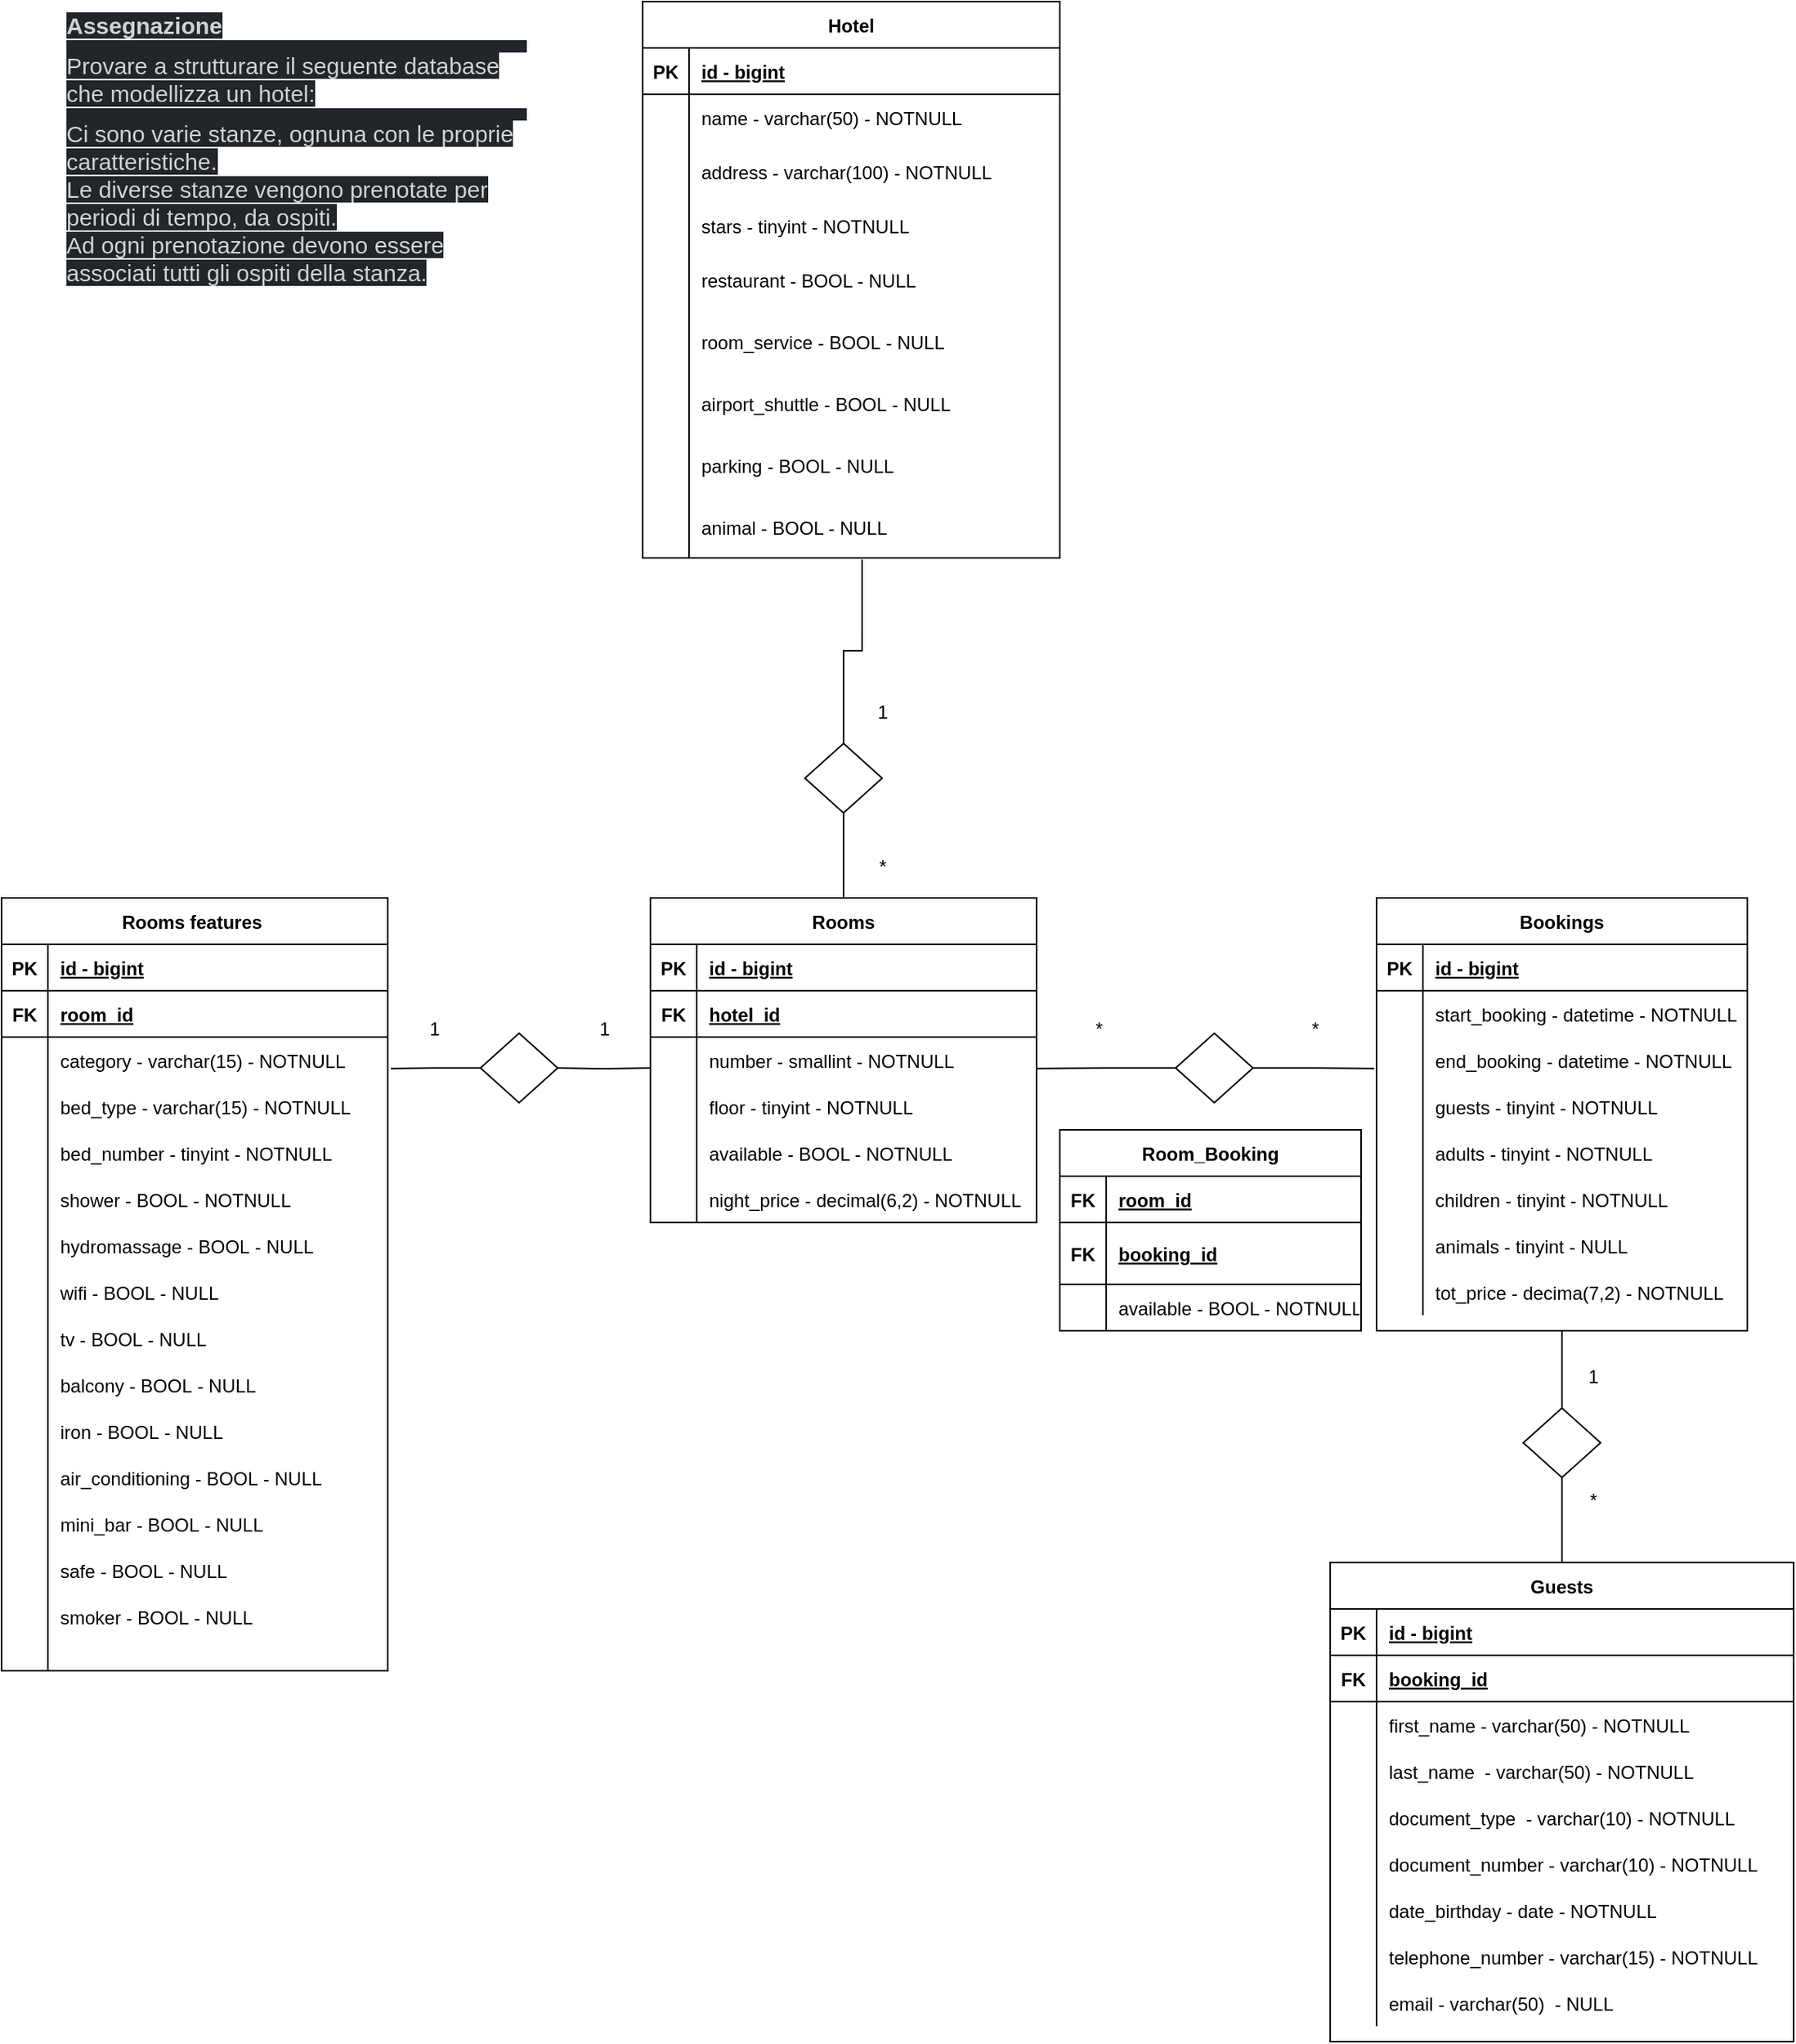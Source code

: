 <mxfile version="14.7.1" type="google"><diagram id="ZNcjleh1NcoC8YxaX9Lr" name="Page-1"><mxGraphModel dx="1408" dy="1112" grid="1" gridSize="10" guides="1" tooltips="1" connect="1" arrows="1" fold="1" page="1" pageScale="1" pageWidth="1169" pageHeight="827" math="0" shadow="0"><root><mxCell id="0"/><mxCell id="1" parent="0"/><mxCell id="PXiJJEtsizcbGvCBI8jO-2" value="Rooms" style="shape=table;startSize=30;container=1;collapsible=1;childLayout=tableLayout;fixedRows=1;rowLines=0;fontStyle=1;align=center;resizeLast=1;" vertex="1" parent="1"><mxGeometry x="420" y="670" width="250" height="210" as="geometry"/></mxCell><mxCell id="PXiJJEtsizcbGvCBI8jO-3" value="" style="shape=partialRectangle;collapsible=0;dropTarget=0;pointerEvents=0;fillColor=none;top=0;left=0;bottom=1;right=0;points=[[0,0.5],[1,0.5]];portConstraint=eastwest;" vertex="1" parent="PXiJJEtsizcbGvCBI8jO-2"><mxGeometry y="30" width="250" height="30" as="geometry"/></mxCell><mxCell id="PXiJJEtsizcbGvCBI8jO-4" value="PK" style="shape=partialRectangle;connectable=0;fillColor=none;top=0;left=0;bottom=0;right=0;fontStyle=1;overflow=hidden;" vertex="1" parent="PXiJJEtsizcbGvCBI8jO-3"><mxGeometry width="30" height="30" as="geometry"/></mxCell><mxCell id="PXiJJEtsizcbGvCBI8jO-5" value="id - bigint" style="shape=partialRectangle;connectable=0;fillColor=none;top=0;left=0;bottom=0;right=0;align=left;spacingLeft=6;fontStyle=5;overflow=hidden;" vertex="1" parent="PXiJJEtsizcbGvCBI8jO-3"><mxGeometry x="30" width="220" height="30" as="geometry"/></mxCell><mxCell id="PXiJJEtsizcbGvCBI8jO-108" value="" style="shape=partialRectangle;collapsible=0;dropTarget=0;pointerEvents=0;fillColor=none;top=0;left=0;bottom=1;right=0;points=[[0,0.5],[1,0.5]];portConstraint=eastwest;" vertex="1" parent="PXiJJEtsizcbGvCBI8jO-2"><mxGeometry y="60" width="250" height="30" as="geometry"/></mxCell><mxCell id="PXiJJEtsizcbGvCBI8jO-109" value="FK" style="shape=partialRectangle;connectable=0;fillColor=none;top=0;left=0;bottom=0;right=0;fontStyle=1;overflow=hidden;" vertex="1" parent="PXiJJEtsizcbGvCBI8jO-108"><mxGeometry width="30" height="30" as="geometry"/></mxCell><mxCell id="PXiJJEtsizcbGvCBI8jO-110" value="hotel_id" style="shape=partialRectangle;connectable=0;fillColor=none;top=0;left=0;bottom=0;right=0;align=left;spacingLeft=6;fontStyle=5;overflow=hidden;" vertex="1" parent="PXiJJEtsizcbGvCBI8jO-108"><mxGeometry x="30" width="220" height="30" as="geometry"/></mxCell><mxCell id="PXiJJEtsizcbGvCBI8jO-6" value="" style="shape=partialRectangle;collapsible=0;dropTarget=0;pointerEvents=0;fillColor=none;top=0;left=0;bottom=0;right=0;points=[[0,0.5],[1,0.5]];portConstraint=eastwest;" vertex="1" parent="PXiJJEtsizcbGvCBI8jO-2"><mxGeometry y="90" width="250" height="30" as="geometry"/></mxCell><mxCell id="PXiJJEtsizcbGvCBI8jO-7" value="" style="shape=partialRectangle;connectable=0;fillColor=none;top=0;left=0;bottom=0;right=0;editable=1;overflow=hidden;" vertex="1" parent="PXiJJEtsizcbGvCBI8jO-6"><mxGeometry width="30" height="30" as="geometry"/></mxCell><mxCell id="PXiJJEtsizcbGvCBI8jO-8" value="number - smallint - NOTNULL" style="shape=partialRectangle;connectable=0;fillColor=none;top=0;left=0;bottom=0;right=0;align=left;spacingLeft=6;overflow=hidden;" vertex="1" parent="PXiJJEtsizcbGvCBI8jO-6"><mxGeometry x="30" width="220" height="30" as="geometry"/></mxCell><mxCell id="PXiJJEtsizcbGvCBI8jO-9" value="" style="shape=partialRectangle;collapsible=0;dropTarget=0;pointerEvents=0;fillColor=none;top=0;left=0;bottom=0;right=0;points=[[0,0.5],[1,0.5]];portConstraint=eastwest;" vertex="1" parent="PXiJJEtsizcbGvCBI8jO-2"><mxGeometry y="120" width="250" height="30" as="geometry"/></mxCell><mxCell id="PXiJJEtsizcbGvCBI8jO-10" value="" style="shape=partialRectangle;connectable=0;fillColor=none;top=0;left=0;bottom=0;right=0;editable=1;overflow=hidden;" vertex="1" parent="PXiJJEtsizcbGvCBI8jO-9"><mxGeometry width="30" height="30" as="geometry"/></mxCell><mxCell id="PXiJJEtsizcbGvCBI8jO-11" value="floor - tinyint - NOTNULL" style="shape=partialRectangle;connectable=0;fillColor=none;top=0;left=0;bottom=0;right=0;align=left;spacingLeft=6;overflow=hidden;" vertex="1" parent="PXiJJEtsizcbGvCBI8jO-9"><mxGeometry x="30" width="220" height="30" as="geometry"/></mxCell><mxCell id="PXiJJEtsizcbGvCBI8jO-12" value="" style="shape=partialRectangle;collapsible=0;dropTarget=0;pointerEvents=0;fillColor=none;top=0;left=0;bottom=0;right=0;points=[[0,0.5],[1,0.5]];portConstraint=eastwest;" vertex="1" parent="PXiJJEtsizcbGvCBI8jO-2"><mxGeometry y="150" width="250" height="30" as="geometry"/></mxCell><mxCell id="PXiJJEtsizcbGvCBI8jO-13" value="" style="shape=partialRectangle;connectable=0;fillColor=none;top=0;left=0;bottom=0;right=0;editable=1;overflow=hidden;" vertex="1" parent="PXiJJEtsizcbGvCBI8jO-12"><mxGeometry width="30" height="30" as="geometry"/></mxCell><mxCell id="PXiJJEtsizcbGvCBI8jO-14" value="available - BOOL - NOTNULL" style="shape=partialRectangle;connectable=0;fillColor=none;top=0;left=0;bottom=0;right=0;align=left;spacingLeft=6;overflow=hidden;" vertex="1" parent="PXiJJEtsizcbGvCBI8jO-12"><mxGeometry x="30" width="220" height="30" as="geometry"/></mxCell><mxCell id="PXiJJEtsizcbGvCBI8jO-56" value="" style="shape=partialRectangle;collapsible=0;dropTarget=0;pointerEvents=0;fillColor=none;top=0;left=0;bottom=0;right=0;points=[[0,0.5],[1,0.5]];portConstraint=eastwest;" vertex="1" parent="PXiJJEtsizcbGvCBI8jO-2"><mxGeometry y="180" width="250" height="30" as="geometry"/></mxCell><mxCell id="PXiJJEtsizcbGvCBI8jO-57" value="" style="shape=partialRectangle;connectable=0;fillColor=none;top=0;left=0;bottom=0;right=0;editable=1;overflow=hidden;" vertex="1" parent="PXiJJEtsizcbGvCBI8jO-56"><mxGeometry width="30" height="30" as="geometry"/></mxCell><mxCell id="PXiJJEtsizcbGvCBI8jO-58" value="night_price - decimal(6,2) - NOTNULL" style="shape=partialRectangle;connectable=0;fillColor=none;top=0;left=0;bottom=0;right=0;align=left;spacingLeft=6;overflow=hidden;" vertex="1" parent="PXiJJEtsizcbGvCBI8jO-56"><mxGeometry x="30" width="220" height="30" as="geometry"/></mxCell><mxCell id="PXiJJEtsizcbGvCBI8jO-15" value="&lt;b style=&quot;box-sizing: inherit; color: rgb(209, 210, 211); font-size: 15px; font-style: normal; letter-spacing: normal; text-align: left; text-indent: 0px; text-transform: none; word-spacing: 0px; background-color: rgb(34, 37, 41);&quot;&gt;Assegnazione&lt;/b&gt;&lt;span class=&quot;c-mrkdwn__br&quot; style=&quot;box-sizing: inherit; display: block; height: 8px; color: rgb(209, 210, 211); font-size: 15px; font-style: normal; font-weight: 400; letter-spacing: normal; text-align: left; text-indent: 0px; text-transform: none; word-spacing: 0px; background-color: rgb(34, 37, 41);&quot;&gt;&lt;/span&gt;&lt;span style=&quot;color: rgb(209, 210, 211); font-size: 15px; font-style: normal; font-weight: 400; letter-spacing: normal; text-align: left; text-indent: 0px; text-transform: none; word-spacing: 0px; background-color: rgb(34, 37, 41); display: inline; float: none;&quot;&gt;Provare a strutturare il seguente database che modellizza un hotel:&lt;/span&gt;&lt;span class=&quot;c-mrkdwn__br&quot; style=&quot;box-sizing: inherit; display: block; height: 8px; color: rgb(209, 210, 211); font-size: 15px; font-style: normal; font-weight: 400; letter-spacing: normal; text-align: left; text-indent: 0px; text-transform: none; word-spacing: 0px; background-color: rgb(34, 37, 41);&quot;&gt;&lt;/span&gt;&lt;span style=&quot;color: rgb(209, 210, 211); font-size: 15px; font-style: normal; font-weight: 400; letter-spacing: normal; text-align: left; text-indent: 0px; text-transform: none; word-spacing: 0px; background-color: rgb(34, 37, 41); display: inline; float: none;&quot;&gt;Ci sono varie stanze, ognuna con le proprie caratteristiche.&lt;/span&gt;&lt;br style=&quot;box-sizing: inherit; color: rgb(209, 210, 211); font-size: 15px; font-style: normal; font-weight: 400; letter-spacing: normal; text-align: left; text-indent: 0px; text-transform: none; word-spacing: 0px; background-color: rgb(34, 37, 41);&quot;&gt;&lt;span style=&quot;color: rgb(209, 210, 211); font-size: 15px; font-style: normal; font-weight: 400; letter-spacing: normal; text-align: left; text-indent: 0px; text-transform: none; word-spacing: 0px; background-color: rgb(34, 37, 41); display: inline; float: none;&quot;&gt;Le diverse stanze vengono prenotate per periodi di tempo, da ospiti.&lt;/span&gt;&lt;br style=&quot;box-sizing: inherit; color: rgb(209, 210, 211); font-size: 15px; font-style: normal; font-weight: 400; letter-spacing: normal; text-align: left; text-indent: 0px; text-transform: none; word-spacing: 0px; background-color: rgb(34, 37, 41);&quot;&gt;&lt;span style=&quot;color: rgb(209, 210, 211); font-size: 15px; font-style: normal; font-weight: 400; letter-spacing: normal; text-align: left; text-indent: 0px; text-transform: none; word-spacing: 0px; background-color: rgb(34, 37, 41); display: inline; float: none;&quot;&gt;Ad ogni prenotazione devono essere associati tutti gli ospiti della stanza.&lt;/span&gt;" style="text;whiteSpace=wrap;html=1;" vertex="1" parent="1"><mxGeometry x="40" y="90" width="300" height="110" as="geometry"/></mxCell><mxCell id="PXiJJEtsizcbGvCBI8jO-16" value="Guests" style="shape=table;startSize=30;container=1;collapsible=1;childLayout=tableLayout;fixedRows=1;rowLines=0;fontStyle=1;align=center;resizeLast=1;" vertex="1" parent="1"><mxGeometry x="860" y="1100" width="300" height="310" as="geometry"/></mxCell><mxCell id="PXiJJEtsizcbGvCBI8jO-17" value="" style="shape=partialRectangle;collapsible=0;dropTarget=0;pointerEvents=0;fillColor=none;top=0;left=0;bottom=1;right=0;points=[[0,0.5],[1,0.5]];portConstraint=eastwest;" vertex="1" parent="PXiJJEtsizcbGvCBI8jO-16"><mxGeometry y="30" width="300" height="30" as="geometry"/></mxCell><mxCell id="PXiJJEtsizcbGvCBI8jO-18" value="PK" style="shape=partialRectangle;connectable=0;fillColor=none;top=0;left=0;bottom=0;right=0;fontStyle=1;overflow=hidden;" vertex="1" parent="PXiJJEtsizcbGvCBI8jO-17"><mxGeometry width="30" height="30" as="geometry"/></mxCell><mxCell id="PXiJJEtsizcbGvCBI8jO-19" value="id - bigint" style="shape=partialRectangle;connectable=0;fillColor=none;top=0;left=0;bottom=0;right=0;align=left;spacingLeft=6;fontStyle=5;overflow=hidden;" vertex="1" parent="PXiJJEtsizcbGvCBI8jO-17"><mxGeometry x="30" width="270" height="30" as="geometry"/></mxCell><mxCell id="PXiJJEtsizcbGvCBI8jO-227" value="" style="shape=partialRectangle;collapsible=0;dropTarget=0;pointerEvents=0;fillColor=none;top=0;left=0;bottom=1;right=0;points=[[0,0.5],[1,0.5]];portConstraint=eastwest;" vertex="1" parent="PXiJJEtsizcbGvCBI8jO-16"><mxGeometry y="60" width="300" height="30" as="geometry"/></mxCell><mxCell id="PXiJJEtsizcbGvCBI8jO-228" value="FK" style="shape=partialRectangle;connectable=0;fillColor=none;top=0;left=0;bottom=0;right=0;fontStyle=1;overflow=hidden;" vertex="1" parent="PXiJJEtsizcbGvCBI8jO-227"><mxGeometry width="30" height="30" as="geometry"/></mxCell><mxCell id="PXiJJEtsizcbGvCBI8jO-229" value="booking_id" style="shape=partialRectangle;connectable=0;fillColor=none;top=0;left=0;bottom=0;right=0;align=left;spacingLeft=6;fontStyle=5;overflow=hidden;" vertex="1" parent="PXiJJEtsizcbGvCBI8jO-227"><mxGeometry x="30" width="270" height="30" as="geometry"/></mxCell><mxCell id="PXiJJEtsizcbGvCBI8jO-20" value="" style="shape=partialRectangle;collapsible=0;dropTarget=0;pointerEvents=0;fillColor=none;top=0;left=0;bottom=0;right=0;points=[[0,0.5],[1,0.5]];portConstraint=eastwest;" vertex="1" parent="PXiJJEtsizcbGvCBI8jO-16"><mxGeometry y="90" width="300" height="30" as="geometry"/></mxCell><mxCell id="PXiJJEtsizcbGvCBI8jO-21" value="" style="shape=partialRectangle;connectable=0;fillColor=none;top=0;left=0;bottom=0;right=0;editable=1;overflow=hidden;" vertex="1" parent="PXiJJEtsizcbGvCBI8jO-20"><mxGeometry width="30" height="30" as="geometry"/></mxCell><mxCell id="PXiJJEtsizcbGvCBI8jO-22" value="first_name - varchar(50) - NOTNULL" style="shape=partialRectangle;connectable=0;fillColor=none;top=0;left=0;bottom=0;right=0;align=left;spacingLeft=6;overflow=hidden;" vertex="1" parent="PXiJJEtsizcbGvCBI8jO-20"><mxGeometry x="30" width="270" height="30" as="geometry"/></mxCell><mxCell id="PXiJJEtsizcbGvCBI8jO-23" value="" style="shape=partialRectangle;collapsible=0;dropTarget=0;pointerEvents=0;fillColor=none;top=0;left=0;bottom=0;right=0;points=[[0,0.5],[1,0.5]];portConstraint=eastwest;" vertex="1" parent="PXiJJEtsizcbGvCBI8jO-16"><mxGeometry y="120" width="300" height="30" as="geometry"/></mxCell><mxCell id="PXiJJEtsizcbGvCBI8jO-24" value="" style="shape=partialRectangle;connectable=0;fillColor=none;top=0;left=0;bottom=0;right=0;editable=1;overflow=hidden;" vertex="1" parent="PXiJJEtsizcbGvCBI8jO-23"><mxGeometry width="30" height="30" as="geometry"/></mxCell><mxCell id="PXiJJEtsizcbGvCBI8jO-25" value="last_name  - varchar(50) - NOTNULL" style="shape=partialRectangle;connectable=0;fillColor=none;top=0;left=0;bottom=0;right=0;align=left;spacingLeft=6;overflow=hidden;" vertex="1" parent="PXiJJEtsizcbGvCBI8jO-23"><mxGeometry x="30" width="270" height="30" as="geometry"/></mxCell><mxCell id="PXiJJEtsizcbGvCBI8jO-307" value="" style="shape=partialRectangle;collapsible=0;dropTarget=0;pointerEvents=0;fillColor=none;top=0;left=0;bottom=0;right=0;points=[[0,0.5],[1,0.5]];portConstraint=eastwest;" vertex="1" parent="PXiJJEtsizcbGvCBI8jO-16"><mxGeometry y="150" width="300" height="30" as="geometry"/></mxCell><mxCell id="PXiJJEtsizcbGvCBI8jO-308" value="" style="shape=partialRectangle;connectable=0;fillColor=none;top=0;left=0;bottom=0;right=0;editable=1;overflow=hidden;" vertex="1" parent="PXiJJEtsizcbGvCBI8jO-307"><mxGeometry width="30" height="30" as="geometry"/></mxCell><mxCell id="PXiJJEtsizcbGvCBI8jO-309" value="document_type  - varchar(10) - NOTNULL" style="shape=partialRectangle;connectable=0;fillColor=none;top=0;left=0;bottom=0;right=0;align=left;spacingLeft=6;overflow=hidden;" vertex="1" parent="PXiJJEtsizcbGvCBI8jO-307"><mxGeometry x="30" width="270" height="30" as="geometry"/></mxCell><mxCell id="PXiJJEtsizcbGvCBI8jO-26" value="" style="shape=partialRectangle;collapsible=0;dropTarget=0;pointerEvents=0;fillColor=none;top=0;left=0;bottom=0;right=0;points=[[0,0.5],[1,0.5]];portConstraint=eastwest;" vertex="1" parent="PXiJJEtsizcbGvCBI8jO-16"><mxGeometry y="180" width="300" height="30" as="geometry"/></mxCell><mxCell id="PXiJJEtsizcbGvCBI8jO-27" value="" style="shape=partialRectangle;connectable=0;fillColor=none;top=0;left=0;bottom=0;right=0;editable=1;overflow=hidden;" vertex="1" parent="PXiJJEtsizcbGvCBI8jO-26"><mxGeometry width="30" height="30" as="geometry"/></mxCell><mxCell id="PXiJJEtsizcbGvCBI8jO-28" value="document_number - varchar(10) - NOTNULL" style="shape=partialRectangle;connectable=0;fillColor=none;top=0;left=0;bottom=0;right=0;align=left;spacingLeft=6;overflow=hidden;" vertex="1" parent="PXiJJEtsizcbGvCBI8jO-26"><mxGeometry x="30" width="270" height="30" as="geometry"/></mxCell><mxCell id="PXiJJEtsizcbGvCBI8jO-301" value="" style="shape=partialRectangle;collapsible=0;dropTarget=0;pointerEvents=0;fillColor=none;top=0;left=0;bottom=0;right=0;points=[[0,0.5],[1,0.5]];portConstraint=eastwest;" vertex="1" parent="PXiJJEtsizcbGvCBI8jO-16"><mxGeometry y="210" width="300" height="30" as="geometry"/></mxCell><mxCell id="PXiJJEtsizcbGvCBI8jO-302" value="" style="shape=partialRectangle;connectable=0;fillColor=none;top=0;left=0;bottom=0;right=0;editable=1;overflow=hidden;" vertex="1" parent="PXiJJEtsizcbGvCBI8jO-301"><mxGeometry width="30" height="30" as="geometry"/></mxCell><mxCell id="PXiJJEtsizcbGvCBI8jO-303" value="date_birthday - date - NOTNULL" style="shape=partialRectangle;connectable=0;fillColor=none;top=0;left=0;bottom=0;right=0;align=left;spacingLeft=6;overflow=hidden;" vertex="1" parent="PXiJJEtsizcbGvCBI8jO-301"><mxGeometry x="30" width="270" height="30" as="geometry"/></mxCell><mxCell id="PXiJJEtsizcbGvCBI8jO-233" value="" style="shape=partialRectangle;collapsible=0;dropTarget=0;pointerEvents=0;fillColor=none;top=0;left=0;bottom=0;right=0;points=[[0,0.5],[1,0.5]];portConstraint=eastwest;" vertex="1" parent="PXiJJEtsizcbGvCBI8jO-16"><mxGeometry y="240" width="300" height="30" as="geometry"/></mxCell><mxCell id="PXiJJEtsizcbGvCBI8jO-234" value="" style="shape=partialRectangle;connectable=0;fillColor=none;top=0;left=0;bottom=0;right=0;editable=1;overflow=hidden;" vertex="1" parent="PXiJJEtsizcbGvCBI8jO-233"><mxGeometry width="30" height="30" as="geometry"/></mxCell><mxCell id="PXiJJEtsizcbGvCBI8jO-235" value="telephone_number - varchar(15) - NOTNULL" style="shape=partialRectangle;connectable=0;fillColor=none;top=0;left=0;bottom=0;right=0;align=left;spacingLeft=6;overflow=hidden;" vertex="1" parent="PXiJJEtsizcbGvCBI8jO-233"><mxGeometry x="30" width="270" height="30" as="geometry"/></mxCell><mxCell id="PXiJJEtsizcbGvCBI8jO-245" value="" style="shape=partialRectangle;collapsible=0;dropTarget=0;pointerEvents=0;fillColor=none;top=0;left=0;bottom=0;right=0;points=[[0,0.5],[1,0.5]];portConstraint=eastwest;" vertex="1" parent="PXiJJEtsizcbGvCBI8jO-16"><mxGeometry y="270" width="300" height="30" as="geometry"/></mxCell><mxCell id="PXiJJEtsizcbGvCBI8jO-246" value="" style="shape=partialRectangle;connectable=0;fillColor=none;top=0;left=0;bottom=0;right=0;editable=1;overflow=hidden;" vertex="1" parent="PXiJJEtsizcbGvCBI8jO-245"><mxGeometry width="30" height="30" as="geometry"/></mxCell><mxCell id="PXiJJEtsizcbGvCBI8jO-247" value="email - varchar(50)  - NULL" style="shape=partialRectangle;connectable=0;fillColor=none;top=0;left=0;bottom=0;right=0;align=left;spacingLeft=6;overflow=hidden;" vertex="1" parent="PXiJJEtsizcbGvCBI8jO-245"><mxGeometry x="30" width="270" height="30" as="geometry"/></mxCell><mxCell id="PXiJJEtsizcbGvCBI8jO-29" value="Bookings" style="shape=table;startSize=30;container=1;collapsible=1;childLayout=tableLayout;fixedRows=1;rowLines=0;fontStyle=1;align=center;resizeLast=1;" vertex="1" parent="1"><mxGeometry x="890" y="670" width="240" height="280" as="geometry"/></mxCell><mxCell id="PXiJJEtsizcbGvCBI8jO-30" value="" style="shape=partialRectangle;collapsible=0;dropTarget=0;pointerEvents=0;fillColor=none;top=0;left=0;bottom=1;right=0;points=[[0,0.5],[1,0.5]];portConstraint=eastwest;" vertex="1" parent="PXiJJEtsizcbGvCBI8jO-29"><mxGeometry y="30" width="240" height="30" as="geometry"/></mxCell><mxCell id="PXiJJEtsizcbGvCBI8jO-31" value="PK" style="shape=partialRectangle;connectable=0;fillColor=none;top=0;left=0;bottom=0;right=0;fontStyle=1;overflow=hidden;" vertex="1" parent="PXiJJEtsizcbGvCBI8jO-30"><mxGeometry width="30" height="30" as="geometry"/></mxCell><mxCell id="PXiJJEtsizcbGvCBI8jO-32" value="id - bigint" style="shape=partialRectangle;connectable=0;fillColor=none;top=0;left=0;bottom=0;right=0;align=left;spacingLeft=6;fontStyle=5;overflow=hidden;" vertex="1" parent="PXiJJEtsizcbGvCBI8jO-30"><mxGeometry x="30" width="210" height="30" as="geometry"/></mxCell><mxCell id="PXiJJEtsizcbGvCBI8jO-33" value="" style="shape=partialRectangle;collapsible=0;dropTarget=0;pointerEvents=0;fillColor=none;top=0;left=0;bottom=0;right=0;points=[[0,0.5],[1,0.5]];portConstraint=eastwest;" vertex="1" parent="PXiJJEtsizcbGvCBI8jO-29"><mxGeometry y="60" width="240" height="30" as="geometry"/></mxCell><mxCell id="PXiJJEtsizcbGvCBI8jO-34" value="" style="shape=partialRectangle;connectable=0;fillColor=none;top=0;left=0;bottom=0;right=0;editable=1;overflow=hidden;" vertex="1" parent="PXiJJEtsizcbGvCBI8jO-33"><mxGeometry width="30" height="30" as="geometry"/></mxCell><mxCell id="PXiJJEtsizcbGvCBI8jO-35" value="start_booking - datetime - NOTNULL" style="shape=partialRectangle;connectable=0;fillColor=none;top=0;left=0;bottom=0;right=0;align=left;spacingLeft=6;overflow=hidden;" vertex="1" parent="PXiJJEtsizcbGvCBI8jO-33"><mxGeometry x="30" width="210" height="30" as="geometry"/></mxCell><mxCell id="PXiJJEtsizcbGvCBI8jO-36" value="" style="shape=partialRectangle;collapsible=0;dropTarget=0;pointerEvents=0;fillColor=none;top=0;left=0;bottom=0;right=0;points=[[0,0.5],[1,0.5]];portConstraint=eastwest;" vertex="1" parent="PXiJJEtsizcbGvCBI8jO-29"><mxGeometry y="90" width="240" height="30" as="geometry"/></mxCell><mxCell id="PXiJJEtsizcbGvCBI8jO-37" value="" style="shape=partialRectangle;connectable=0;fillColor=none;top=0;left=0;bottom=0;right=0;editable=1;overflow=hidden;" vertex="1" parent="PXiJJEtsizcbGvCBI8jO-36"><mxGeometry width="30" height="30" as="geometry"/></mxCell><mxCell id="PXiJJEtsizcbGvCBI8jO-38" value="end_booking - datetime - NOTNULL" style="shape=partialRectangle;connectable=0;fillColor=none;top=0;left=0;bottom=0;right=0;align=left;spacingLeft=6;overflow=hidden;" vertex="1" parent="PXiJJEtsizcbGvCBI8jO-36"><mxGeometry x="30" width="210" height="30" as="geometry"/></mxCell><mxCell id="PXiJJEtsizcbGvCBI8jO-230" value="" style="shape=partialRectangle;collapsible=0;dropTarget=0;pointerEvents=0;fillColor=none;top=0;left=0;bottom=0;right=0;points=[[0,0.5],[1,0.5]];portConstraint=eastwest;" vertex="1" parent="PXiJJEtsizcbGvCBI8jO-29"><mxGeometry y="120" width="240" height="30" as="geometry"/></mxCell><mxCell id="PXiJJEtsizcbGvCBI8jO-231" value="" style="shape=partialRectangle;connectable=0;fillColor=none;top=0;left=0;bottom=0;right=0;editable=1;overflow=hidden;" vertex="1" parent="PXiJJEtsizcbGvCBI8jO-230"><mxGeometry width="30" height="30" as="geometry"/></mxCell><mxCell id="PXiJJEtsizcbGvCBI8jO-232" value="guests - tinyint - NOTNULL" style="shape=partialRectangle;connectable=0;fillColor=none;top=0;left=0;bottom=0;right=0;align=left;spacingLeft=6;overflow=hidden;" vertex="1" parent="PXiJJEtsizcbGvCBI8jO-230"><mxGeometry x="30" width="210" height="30" as="geometry"/></mxCell><mxCell id="PXiJJEtsizcbGvCBI8jO-236" value="" style="shape=partialRectangle;collapsible=0;dropTarget=0;pointerEvents=0;fillColor=none;top=0;left=0;bottom=0;right=0;points=[[0,0.5],[1,0.5]];portConstraint=eastwest;" vertex="1" parent="PXiJJEtsizcbGvCBI8jO-29"><mxGeometry y="150" width="240" height="30" as="geometry"/></mxCell><mxCell id="PXiJJEtsizcbGvCBI8jO-237" value="" style="shape=partialRectangle;connectable=0;fillColor=none;top=0;left=0;bottom=0;right=0;editable=1;overflow=hidden;" vertex="1" parent="PXiJJEtsizcbGvCBI8jO-236"><mxGeometry width="30" height="30" as="geometry"/></mxCell><mxCell id="PXiJJEtsizcbGvCBI8jO-238" value="adults - tinyint - NOTNULL" style="shape=partialRectangle;connectable=0;fillColor=none;top=0;left=0;bottom=0;right=0;align=left;spacingLeft=6;overflow=hidden;" vertex="1" parent="PXiJJEtsizcbGvCBI8jO-236"><mxGeometry x="30" width="210" height="30" as="geometry"/></mxCell><mxCell id="PXiJJEtsizcbGvCBI8jO-239" value="" style="shape=partialRectangle;collapsible=0;dropTarget=0;pointerEvents=0;fillColor=none;top=0;left=0;bottom=0;right=0;points=[[0,0.5],[1,0.5]];portConstraint=eastwest;" vertex="1" parent="PXiJJEtsizcbGvCBI8jO-29"><mxGeometry y="180" width="240" height="30" as="geometry"/></mxCell><mxCell id="PXiJJEtsizcbGvCBI8jO-240" value="" style="shape=partialRectangle;connectable=0;fillColor=none;top=0;left=0;bottom=0;right=0;editable=1;overflow=hidden;" vertex="1" parent="PXiJJEtsizcbGvCBI8jO-239"><mxGeometry width="30" height="30" as="geometry"/></mxCell><mxCell id="PXiJJEtsizcbGvCBI8jO-241" value="children - tinyint - NOTNULL" style="shape=partialRectangle;connectable=0;fillColor=none;top=0;left=0;bottom=0;right=0;align=left;spacingLeft=6;overflow=hidden;" vertex="1" parent="PXiJJEtsizcbGvCBI8jO-239"><mxGeometry x="30" width="210" height="30" as="geometry"/></mxCell><mxCell id="PXiJJEtsizcbGvCBI8jO-242" value="" style="shape=partialRectangle;collapsible=0;dropTarget=0;pointerEvents=0;fillColor=none;top=0;left=0;bottom=0;right=0;points=[[0,0.5],[1,0.5]];portConstraint=eastwest;" vertex="1" parent="PXiJJEtsizcbGvCBI8jO-29"><mxGeometry y="210" width="240" height="30" as="geometry"/></mxCell><mxCell id="PXiJJEtsizcbGvCBI8jO-243" value="" style="shape=partialRectangle;connectable=0;fillColor=none;top=0;left=0;bottom=0;right=0;editable=1;overflow=hidden;" vertex="1" parent="PXiJJEtsizcbGvCBI8jO-242"><mxGeometry width="30" height="30" as="geometry"/></mxCell><mxCell id="PXiJJEtsizcbGvCBI8jO-244" value="animals - tinyint - NULL" style="shape=partialRectangle;connectable=0;fillColor=none;top=0;left=0;bottom=0;right=0;align=left;spacingLeft=6;overflow=hidden;" vertex="1" parent="PXiJJEtsizcbGvCBI8jO-242"><mxGeometry x="30" width="210" height="30" as="geometry"/></mxCell><mxCell id="PXiJJEtsizcbGvCBI8jO-295" value="" style="shape=partialRectangle;collapsible=0;dropTarget=0;pointerEvents=0;fillColor=none;top=0;left=0;bottom=0;right=0;points=[[0,0.5],[1,0.5]];portConstraint=eastwest;" vertex="1" parent="PXiJJEtsizcbGvCBI8jO-29"><mxGeometry y="240" width="240" height="30" as="geometry"/></mxCell><mxCell id="PXiJJEtsizcbGvCBI8jO-296" value="" style="shape=partialRectangle;connectable=0;fillColor=none;top=0;left=0;bottom=0;right=0;editable=1;overflow=hidden;" vertex="1" parent="PXiJJEtsizcbGvCBI8jO-295"><mxGeometry width="30" height="30" as="geometry"/></mxCell><mxCell id="PXiJJEtsizcbGvCBI8jO-297" value="tot_price - decima(7,2) - NOTNULL" style="shape=partialRectangle;connectable=0;fillColor=none;top=0;left=0;bottom=0;right=0;align=left;spacingLeft=6;overflow=hidden;" vertex="1" parent="PXiJJEtsizcbGvCBI8jO-295"><mxGeometry x="30" width="210" height="30" as="geometry"/></mxCell><mxCell id="PXiJJEtsizcbGvCBI8jO-43" value="Rooms features " style="shape=table;startSize=30;container=1;collapsible=1;childLayout=tableLayout;fixedRows=1;rowLines=0;fontStyle=1;align=center;resizeLast=1;" vertex="1" parent="1"><mxGeometry y="670" width="250" height="500" as="geometry"/></mxCell><mxCell id="PXiJJEtsizcbGvCBI8jO-44" value="" style="shape=partialRectangle;collapsible=0;dropTarget=0;pointerEvents=0;fillColor=none;top=0;left=0;bottom=1;right=0;points=[[0,0.5],[1,0.5]];portConstraint=eastwest;" vertex="1" parent="PXiJJEtsizcbGvCBI8jO-43"><mxGeometry y="30" width="250" height="30" as="geometry"/></mxCell><mxCell id="PXiJJEtsizcbGvCBI8jO-45" value="PK" style="shape=partialRectangle;connectable=0;fillColor=none;top=0;left=0;bottom=0;right=0;fontStyle=1;overflow=hidden;" vertex="1" parent="PXiJJEtsizcbGvCBI8jO-44"><mxGeometry width="30" height="30" as="geometry"/></mxCell><mxCell id="PXiJJEtsizcbGvCBI8jO-46" value="id - bigint" style="shape=partialRectangle;connectable=0;fillColor=none;top=0;left=0;bottom=0;right=0;align=left;spacingLeft=6;fontStyle=5;overflow=hidden;" vertex="1" parent="PXiJJEtsizcbGvCBI8jO-44"><mxGeometry x="30" width="220" height="30" as="geometry"/></mxCell><mxCell id="PXiJJEtsizcbGvCBI8jO-69" value="" style="shape=partialRectangle;collapsible=0;dropTarget=0;pointerEvents=0;fillColor=none;top=0;left=0;bottom=1;right=0;points=[[0,0.5],[1,0.5]];portConstraint=eastwest;" vertex="1" parent="PXiJJEtsizcbGvCBI8jO-43"><mxGeometry y="60" width="250" height="30" as="geometry"/></mxCell><mxCell id="PXiJJEtsizcbGvCBI8jO-70" value="FK" style="shape=partialRectangle;connectable=0;fillColor=none;top=0;left=0;bottom=0;right=0;fontStyle=1;overflow=hidden;" vertex="1" parent="PXiJJEtsizcbGvCBI8jO-69"><mxGeometry width="30" height="30" as="geometry"/></mxCell><mxCell id="PXiJJEtsizcbGvCBI8jO-71" value="room_id" style="shape=partialRectangle;connectable=0;fillColor=none;top=0;left=0;bottom=0;right=0;align=left;spacingLeft=6;fontStyle=5;overflow=hidden;" vertex="1" parent="PXiJJEtsizcbGvCBI8jO-69"><mxGeometry x="30" width="220" height="30" as="geometry"/></mxCell><mxCell id="PXiJJEtsizcbGvCBI8jO-47" value="" style="shape=partialRectangle;collapsible=0;dropTarget=0;pointerEvents=0;fillColor=none;top=0;left=0;bottom=0;right=0;points=[[0,0.5],[1,0.5]];portConstraint=eastwest;" vertex="1" parent="PXiJJEtsizcbGvCBI8jO-43"><mxGeometry y="90" width="250" height="30" as="geometry"/></mxCell><mxCell id="PXiJJEtsizcbGvCBI8jO-48" value="" style="shape=partialRectangle;connectable=0;fillColor=none;top=0;left=0;bottom=0;right=0;editable=1;overflow=hidden;" vertex="1" parent="PXiJJEtsizcbGvCBI8jO-47"><mxGeometry width="30" height="30" as="geometry"/></mxCell><mxCell id="PXiJJEtsizcbGvCBI8jO-49" value="category - varchar(15) - NOTNULL" style="shape=partialRectangle;connectable=0;fillColor=none;top=0;left=0;bottom=0;right=0;align=left;spacingLeft=6;overflow=hidden;" vertex="1" parent="PXiJJEtsizcbGvCBI8jO-47"><mxGeometry x="30" width="220" height="30" as="geometry"/></mxCell><mxCell id="PXiJJEtsizcbGvCBI8jO-304" value="" style="shape=partialRectangle;collapsible=0;dropTarget=0;pointerEvents=0;fillColor=none;top=0;left=0;bottom=0;right=0;points=[[0,0.5],[1,0.5]];portConstraint=eastwest;" vertex="1" parent="PXiJJEtsizcbGvCBI8jO-43"><mxGeometry y="120" width="250" height="30" as="geometry"/></mxCell><mxCell id="PXiJJEtsizcbGvCBI8jO-305" value="" style="shape=partialRectangle;connectable=0;fillColor=none;top=0;left=0;bottom=0;right=0;editable=1;overflow=hidden;" vertex="1" parent="PXiJJEtsizcbGvCBI8jO-304"><mxGeometry width="30" height="30" as="geometry"/></mxCell><mxCell id="PXiJJEtsizcbGvCBI8jO-306" value="bed_type - varchar(15) - NOTNULL" style="shape=partialRectangle;connectable=0;fillColor=none;top=0;left=0;bottom=0;right=0;align=left;spacingLeft=6;overflow=hidden;" vertex="1" parent="PXiJJEtsizcbGvCBI8jO-304"><mxGeometry x="30" width="220" height="30" as="geometry"/></mxCell><mxCell id="PXiJJEtsizcbGvCBI8jO-50" value="" style="shape=partialRectangle;collapsible=0;dropTarget=0;pointerEvents=0;fillColor=none;top=0;left=0;bottom=0;right=0;points=[[0,0.5],[1,0.5]];portConstraint=eastwest;" vertex="1" parent="PXiJJEtsizcbGvCBI8jO-43"><mxGeometry y="150" width="250" height="30" as="geometry"/></mxCell><mxCell id="PXiJJEtsizcbGvCBI8jO-51" value="" style="shape=partialRectangle;connectable=0;fillColor=none;top=0;left=0;bottom=0;right=0;editable=1;overflow=hidden;" vertex="1" parent="PXiJJEtsizcbGvCBI8jO-50"><mxGeometry width="30" height="30" as="geometry"/></mxCell><mxCell id="PXiJJEtsizcbGvCBI8jO-52" value="bed_number - tinyint - NOTNULL" style="shape=partialRectangle;connectable=0;fillColor=none;top=0;left=0;bottom=0;right=0;align=left;spacingLeft=6;overflow=hidden;" vertex="1" parent="PXiJJEtsizcbGvCBI8jO-50"><mxGeometry x="30" width="220" height="30" as="geometry"/></mxCell><mxCell id="PXiJJEtsizcbGvCBI8jO-133" value="" style="shape=partialRectangle;collapsible=0;dropTarget=0;pointerEvents=0;fillColor=none;top=0;left=0;bottom=0;right=0;points=[[0,0.5],[1,0.5]];portConstraint=eastwest;" vertex="1" parent="PXiJJEtsizcbGvCBI8jO-43"><mxGeometry y="180" width="250" height="30" as="geometry"/></mxCell><mxCell id="PXiJJEtsizcbGvCBI8jO-134" value="" style="shape=partialRectangle;connectable=0;fillColor=none;top=0;left=0;bottom=0;right=0;editable=1;overflow=hidden;" vertex="1" parent="PXiJJEtsizcbGvCBI8jO-133"><mxGeometry width="30" height="30" as="geometry"/></mxCell><mxCell id="PXiJJEtsizcbGvCBI8jO-135" value="shower - BOOL - NOTNULL" style="shape=partialRectangle;connectable=0;fillColor=none;top=0;left=0;bottom=0;right=0;align=left;spacingLeft=6;overflow=hidden;" vertex="1" parent="PXiJJEtsizcbGvCBI8jO-133"><mxGeometry x="30" width="220" height="30" as="geometry"/></mxCell><mxCell id="PXiJJEtsizcbGvCBI8jO-137" value="" style="shape=partialRectangle;collapsible=0;dropTarget=0;pointerEvents=0;fillColor=none;top=0;left=0;bottom=0;right=0;points=[[0,0.5],[1,0.5]];portConstraint=eastwest;" vertex="1" parent="PXiJJEtsizcbGvCBI8jO-43"><mxGeometry y="210" width="250" height="30" as="geometry"/></mxCell><mxCell id="PXiJJEtsizcbGvCBI8jO-138" value="" style="shape=partialRectangle;connectable=0;fillColor=none;top=0;left=0;bottom=0;right=0;editable=1;overflow=hidden;" vertex="1" parent="PXiJJEtsizcbGvCBI8jO-137"><mxGeometry width="30" height="30" as="geometry"/></mxCell><mxCell id="PXiJJEtsizcbGvCBI8jO-139" value="hydromassage - BOOL - NULL" style="shape=partialRectangle;connectable=0;fillColor=none;top=0;left=0;bottom=0;right=0;align=left;spacingLeft=6;overflow=hidden;" vertex="1" parent="PXiJJEtsizcbGvCBI8jO-137"><mxGeometry x="30" width="220" height="30" as="geometry"/></mxCell><mxCell id="PXiJJEtsizcbGvCBI8jO-140" value="" style="shape=partialRectangle;collapsible=0;dropTarget=0;pointerEvents=0;fillColor=none;top=0;left=0;bottom=0;right=0;points=[[0,0.5],[1,0.5]];portConstraint=eastwest;" vertex="1" parent="PXiJJEtsizcbGvCBI8jO-43"><mxGeometry y="240" width="250" height="30" as="geometry"/></mxCell><mxCell id="PXiJJEtsizcbGvCBI8jO-141" value="" style="shape=partialRectangle;connectable=0;fillColor=none;top=0;left=0;bottom=0;right=0;editable=1;overflow=hidden;" vertex="1" parent="PXiJJEtsizcbGvCBI8jO-140"><mxGeometry width="30" height="30" as="geometry"/></mxCell><mxCell id="PXiJJEtsizcbGvCBI8jO-142" value="wifi - BOOL - NULL" style="shape=partialRectangle;connectable=0;fillColor=none;top=0;left=0;bottom=0;right=0;align=left;spacingLeft=6;overflow=hidden;" vertex="1" parent="PXiJJEtsizcbGvCBI8jO-140"><mxGeometry x="30" width="220" height="30" as="geometry"/></mxCell><mxCell id="PXiJJEtsizcbGvCBI8jO-143" value="" style="shape=partialRectangle;collapsible=0;dropTarget=0;pointerEvents=0;fillColor=none;top=0;left=0;bottom=0;right=0;points=[[0,0.5],[1,0.5]];portConstraint=eastwest;" vertex="1" parent="PXiJJEtsizcbGvCBI8jO-43"><mxGeometry y="270" width="250" height="30" as="geometry"/></mxCell><mxCell id="PXiJJEtsizcbGvCBI8jO-144" value="" style="shape=partialRectangle;connectable=0;fillColor=none;top=0;left=0;bottom=0;right=0;editable=1;overflow=hidden;" vertex="1" parent="PXiJJEtsizcbGvCBI8jO-143"><mxGeometry width="30" height="30" as="geometry"/></mxCell><mxCell id="PXiJJEtsizcbGvCBI8jO-145" value="tv - BOOL - NULL" style="shape=partialRectangle;connectable=0;fillColor=none;top=0;left=0;bottom=0;right=0;align=left;spacingLeft=6;overflow=hidden;" vertex="1" parent="PXiJJEtsizcbGvCBI8jO-143"><mxGeometry x="30" width="220" height="30" as="geometry"/></mxCell><mxCell id="PXiJJEtsizcbGvCBI8jO-146" value="" style="shape=partialRectangle;collapsible=0;dropTarget=0;pointerEvents=0;fillColor=none;top=0;left=0;bottom=0;right=0;points=[[0,0.5],[1,0.5]];portConstraint=eastwest;" vertex="1" parent="PXiJJEtsizcbGvCBI8jO-43"><mxGeometry y="300" width="250" height="30" as="geometry"/></mxCell><mxCell id="PXiJJEtsizcbGvCBI8jO-147" value="" style="shape=partialRectangle;connectable=0;fillColor=none;top=0;left=0;bottom=0;right=0;editable=1;overflow=hidden;" vertex="1" parent="PXiJJEtsizcbGvCBI8jO-146"><mxGeometry width="30" height="30" as="geometry"/></mxCell><mxCell id="PXiJJEtsizcbGvCBI8jO-148" value="balcony - BOOL - NULL" style="shape=partialRectangle;connectable=0;fillColor=none;top=0;left=0;bottom=0;right=0;align=left;spacingLeft=6;overflow=hidden;" vertex="1" parent="PXiJJEtsizcbGvCBI8jO-146"><mxGeometry x="30" width="220" height="30" as="geometry"/></mxCell><mxCell id="PXiJJEtsizcbGvCBI8jO-149" value="" style="shape=partialRectangle;collapsible=0;dropTarget=0;pointerEvents=0;fillColor=none;top=0;left=0;bottom=0;right=0;points=[[0,0.5],[1,0.5]];portConstraint=eastwest;" vertex="1" parent="PXiJJEtsizcbGvCBI8jO-43"><mxGeometry y="330" width="250" height="30" as="geometry"/></mxCell><mxCell id="PXiJJEtsizcbGvCBI8jO-150" value="" style="shape=partialRectangle;connectable=0;fillColor=none;top=0;left=0;bottom=0;right=0;editable=1;overflow=hidden;" vertex="1" parent="PXiJJEtsizcbGvCBI8jO-149"><mxGeometry width="30" height="30" as="geometry"/></mxCell><mxCell id="PXiJJEtsizcbGvCBI8jO-151" value="iron - BOOL - NULL" style="shape=partialRectangle;connectable=0;fillColor=none;top=0;left=0;bottom=0;right=0;align=left;spacingLeft=6;overflow=hidden;" vertex="1" parent="PXiJJEtsizcbGvCBI8jO-149"><mxGeometry x="30" width="220" height="30" as="geometry"/></mxCell><mxCell id="PXiJJEtsizcbGvCBI8jO-152" value="" style="shape=partialRectangle;collapsible=0;dropTarget=0;pointerEvents=0;fillColor=none;top=0;left=0;bottom=0;right=0;points=[[0,0.5],[1,0.5]];portConstraint=eastwest;" vertex="1" parent="PXiJJEtsizcbGvCBI8jO-43"><mxGeometry y="360" width="250" height="30" as="geometry"/></mxCell><mxCell id="PXiJJEtsizcbGvCBI8jO-153" value="" style="shape=partialRectangle;connectable=0;fillColor=none;top=0;left=0;bottom=0;right=0;editable=1;overflow=hidden;" vertex="1" parent="PXiJJEtsizcbGvCBI8jO-152"><mxGeometry width="30" height="30" as="geometry"/></mxCell><mxCell id="PXiJJEtsizcbGvCBI8jO-154" value="air_conditioning - BOOL - NULL" style="shape=partialRectangle;connectable=0;fillColor=none;top=0;left=0;bottom=0;right=0;align=left;spacingLeft=6;overflow=hidden;" vertex="1" parent="PXiJJEtsizcbGvCBI8jO-152"><mxGeometry x="30" width="220" height="30" as="geometry"/></mxCell><mxCell id="PXiJJEtsizcbGvCBI8jO-155" value="" style="shape=partialRectangle;collapsible=0;dropTarget=0;pointerEvents=0;fillColor=none;top=0;left=0;bottom=0;right=0;points=[[0,0.5],[1,0.5]];portConstraint=eastwest;" vertex="1" parent="PXiJJEtsizcbGvCBI8jO-43"><mxGeometry y="390" width="250" height="30" as="geometry"/></mxCell><mxCell id="PXiJJEtsizcbGvCBI8jO-156" value="" style="shape=partialRectangle;connectable=0;fillColor=none;top=0;left=0;bottom=0;right=0;editable=1;overflow=hidden;" vertex="1" parent="PXiJJEtsizcbGvCBI8jO-155"><mxGeometry width="30" height="30" as="geometry"/></mxCell><mxCell id="PXiJJEtsizcbGvCBI8jO-157" value="mini_bar - BOOL - NULL" style="shape=partialRectangle;connectable=0;fillColor=none;top=0;left=0;bottom=0;right=0;align=left;spacingLeft=6;overflow=hidden;" vertex="1" parent="PXiJJEtsizcbGvCBI8jO-155"><mxGeometry x="30" width="220" height="30" as="geometry"/></mxCell><mxCell id="PXiJJEtsizcbGvCBI8jO-158" value="" style="shape=partialRectangle;collapsible=0;dropTarget=0;pointerEvents=0;fillColor=none;top=0;left=0;bottom=0;right=0;points=[[0,0.5],[1,0.5]];portConstraint=eastwest;" vertex="1" parent="PXiJJEtsizcbGvCBI8jO-43"><mxGeometry y="420" width="250" height="30" as="geometry"/></mxCell><mxCell id="PXiJJEtsizcbGvCBI8jO-159" value="" style="shape=partialRectangle;connectable=0;fillColor=none;top=0;left=0;bottom=0;right=0;editable=1;overflow=hidden;" vertex="1" parent="PXiJJEtsizcbGvCBI8jO-158"><mxGeometry width="30" height="30" as="geometry"/></mxCell><mxCell id="PXiJJEtsizcbGvCBI8jO-160" value="safe - BOOL - NULL" style="shape=partialRectangle;connectable=0;fillColor=none;top=0;left=0;bottom=0;right=0;align=left;spacingLeft=6;overflow=hidden;" vertex="1" parent="PXiJJEtsizcbGvCBI8jO-158"><mxGeometry x="30" width="220" height="30" as="geometry"/></mxCell><mxCell id="PXiJJEtsizcbGvCBI8jO-161" value="" style="shape=partialRectangle;collapsible=0;dropTarget=0;pointerEvents=0;fillColor=none;top=0;left=0;bottom=0;right=0;points=[[0,0.5],[1,0.5]];portConstraint=eastwest;" vertex="1" parent="PXiJJEtsizcbGvCBI8jO-43"><mxGeometry y="450" width="250" height="30" as="geometry"/></mxCell><mxCell id="PXiJJEtsizcbGvCBI8jO-162" value="" style="shape=partialRectangle;connectable=0;fillColor=none;top=0;left=0;bottom=0;right=0;editable=1;overflow=hidden;" vertex="1" parent="PXiJJEtsizcbGvCBI8jO-161"><mxGeometry width="30" height="30" as="geometry"/></mxCell><mxCell id="PXiJJEtsizcbGvCBI8jO-163" value="smoker - BOOL - NULL" style="shape=partialRectangle;connectable=0;fillColor=none;top=0;left=0;bottom=0;right=0;align=left;spacingLeft=6;overflow=hidden;" vertex="1" parent="PXiJJEtsizcbGvCBI8jO-161"><mxGeometry x="30" width="220" height="30" as="geometry"/></mxCell><mxCell id="PXiJJEtsizcbGvCBI8jO-53" value="" style="shape=partialRectangle;collapsible=0;dropTarget=0;pointerEvents=0;fillColor=none;top=0;left=0;bottom=0;right=0;points=[[0,0.5],[1,0.5]];portConstraint=eastwest;" vertex="1" parent="PXiJJEtsizcbGvCBI8jO-43"><mxGeometry y="480" width="250" height="20" as="geometry"/></mxCell><mxCell id="PXiJJEtsizcbGvCBI8jO-54" value="" style="shape=partialRectangle;connectable=0;fillColor=none;top=0;left=0;bottom=0;right=0;editable=1;overflow=hidden;" vertex="1" parent="PXiJJEtsizcbGvCBI8jO-53"><mxGeometry width="30" height="20" as="geometry"/></mxCell><mxCell id="PXiJJEtsizcbGvCBI8jO-55" value="" style="shape=partialRectangle;connectable=0;fillColor=none;top=0;left=0;bottom=0;right=0;align=left;spacingLeft=6;overflow=hidden;" vertex="1" parent="PXiJJEtsizcbGvCBI8jO-53"><mxGeometry x="30" width="220" height="20" as="geometry"/></mxCell><mxCell id="PXiJJEtsizcbGvCBI8jO-294" style="edgeStyle=orthogonalEdgeStyle;rounded=0;orthogonalLoop=1;jettySize=auto;html=1;exitX=0;exitY=0.5;exitDx=0;exitDy=0;entryX=1.008;entryY=0.68;entryDx=0;entryDy=0;entryPerimeter=0;endArrow=none;endFill=0;" edge="1" parent="1" source="PXiJJEtsizcbGvCBI8jO-59" target="PXiJJEtsizcbGvCBI8jO-47"><mxGeometry relative="1" as="geometry"/></mxCell><mxCell id="PXiJJEtsizcbGvCBI8jO-59" value="" style="rhombus;whiteSpace=wrap;html=1;" vertex="1" parent="1"><mxGeometry x="310" y="757.5" width="50" height="45" as="geometry"/></mxCell><mxCell id="PXiJJEtsizcbGvCBI8jO-64" style="edgeStyle=orthogonalEdgeStyle;rounded=0;orthogonalLoop=1;jettySize=auto;html=1;entryX=1;entryY=0.5;entryDx=0;entryDy=0;endArrow=none;endFill=0;" edge="1" parent="1" target="PXiJJEtsizcbGvCBI8jO-59"><mxGeometry relative="1" as="geometry"><mxPoint x="420" y="780" as="sourcePoint"/></mxGeometry></mxCell><mxCell id="PXiJJEtsizcbGvCBI8jO-66" value="*" style="text;html=1;align=center;verticalAlign=middle;resizable=0;points=[];autosize=1;strokeColor=none;" vertex="1" parent="1"><mxGeometry x="560" y="640" width="20" height="20" as="geometry"/></mxCell><mxCell id="PXiJJEtsizcbGvCBI8jO-67" value="1" style="text;html=1;align=center;verticalAlign=middle;resizable=0;points=[];autosize=1;strokeColor=none;" vertex="1" parent="1"><mxGeometry x="560" y="540" width="20" height="20" as="geometry"/></mxCell><mxCell id="PXiJJEtsizcbGvCBI8jO-89" value="Hotel" style="shape=table;startSize=30;container=1;collapsible=1;childLayout=tableLayout;fixedRows=1;rowLines=0;fontStyle=1;align=center;resizeLast=1;" vertex="1" parent="1"><mxGeometry x="415" y="90" width="270" height="360" as="geometry"/></mxCell><mxCell id="PXiJJEtsizcbGvCBI8jO-90" value="" style="shape=partialRectangle;collapsible=0;dropTarget=0;pointerEvents=0;fillColor=none;top=0;left=0;bottom=1;right=0;points=[[0,0.5],[1,0.5]];portConstraint=eastwest;" vertex="1" parent="PXiJJEtsizcbGvCBI8jO-89"><mxGeometry y="30" width="270" height="30" as="geometry"/></mxCell><mxCell id="PXiJJEtsizcbGvCBI8jO-91" value="PK" style="shape=partialRectangle;connectable=0;fillColor=none;top=0;left=0;bottom=0;right=0;fontStyle=1;overflow=hidden;" vertex="1" parent="PXiJJEtsizcbGvCBI8jO-90"><mxGeometry width="30" height="30" as="geometry"/></mxCell><mxCell id="PXiJJEtsizcbGvCBI8jO-92" value="id - bigint" style="shape=partialRectangle;connectable=0;fillColor=none;top=0;left=0;bottom=0;right=0;align=left;spacingLeft=6;fontStyle=5;overflow=hidden;" vertex="1" parent="PXiJJEtsizcbGvCBI8jO-90"><mxGeometry x="30" width="240" height="30" as="geometry"/></mxCell><mxCell id="PXiJJEtsizcbGvCBI8jO-93" value="" style="shape=partialRectangle;collapsible=0;dropTarget=0;pointerEvents=0;fillColor=none;top=0;left=0;bottom=0;right=0;points=[[0,0.5],[1,0.5]];portConstraint=eastwest;" vertex="1" parent="PXiJJEtsizcbGvCBI8jO-89"><mxGeometry y="60" width="270" height="30" as="geometry"/></mxCell><mxCell id="PXiJJEtsizcbGvCBI8jO-94" value="" style="shape=partialRectangle;connectable=0;fillColor=none;top=0;left=0;bottom=0;right=0;editable=1;overflow=hidden;" vertex="1" parent="PXiJJEtsizcbGvCBI8jO-93"><mxGeometry width="30" height="30" as="geometry"/></mxCell><mxCell id="PXiJJEtsizcbGvCBI8jO-95" value="name - varchar(50) - NOTNULL " style="shape=partialRectangle;connectable=0;fillColor=none;top=0;left=0;bottom=0;right=0;align=left;spacingLeft=6;overflow=hidden;" vertex="1" parent="PXiJJEtsizcbGvCBI8jO-93"><mxGeometry x="30" width="240" height="30" as="geometry"/></mxCell><mxCell id="PXiJJEtsizcbGvCBI8jO-96" value="" style="shape=partialRectangle;collapsible=0;dropTarget=0;pointerEvents=0;fillColor=none;top=0;left=0;bottom=0;right=0;points=[[0,0.5],[1,0.5]];portConstraint=eastwest;" vertex="1" parent="PXiJJEtsizcbGvCBI8jO-89"><mxGeometry y="90" width="270" height="40" as="geometry"/></mxCell><mxCell id="PXiJJEtsizcbGvCBI8jO-97" value="" style="shape=partialRectangle;connectable=0;fillColor=none;top=0;left=0;bottom=0;right=0;editable=1;overflow=hidden;" vertex="1" parent="PXiJJEtsizcbGvCBI8jO-96"><mxGeometry width="30" height="40" as="geometry"/></mxCell><mxCell id="PXiJJEtsizcbGvCBI8jO-98" value="address - varchar(100) - NOTNULL" style="shape=partialRectangle;connectable=0;fillColor=none;top=0;left=0;bottom=0;right=0;align=left;spacingLeft=6;overflow=hidden;" vertex="1" parent="PXiJJEtsizcbGvCBI8jO-96"><mxGeometry x="30" width="240" height="40" as="geometry"/></mxCell><mxCell id="PXiJJEtsizcbGvCBI8jO-99" value="" style="shape=partialRectangle;collapsible=0;dropTarget=0;pointerEvents=0;fillColor=none;top=0;left=0;bottom=0;right=0;points=[[0,0.5],[1,0.5]];portConstraint=eastwest;" vertex="1" parent="PXiJJEtsizcbGvCBI8jO-89"><mxGeometry y="130" width="270" height="30" as="geometry"/></mxCell><mxCell id="PXiJJEtsizcbGvCBI8jO-100" value="" style="shape=partialRectangle;connectable=0;fillColor=none;top=0;left=0;bottom=0;right=0;editable=1;overflow=hidden;" vertex="1" parent="PXiJJEtsizcbGvCBI8jO-99"><mxGeometry width="30" height="30" as="geometry"/></mxCell><mxCell id="PXiJJEtsizcbGvCBI8jO-101" value="stars - tinyint - NOTNULL" style="shape=partialRectangle;connectable=0;fillColor=none;top=0;left=0;bottom=0;right=0;align=left;spacingLeft=6;overflow=hidden;" vertex="1" parent="PXiJJEtsizcbGvCBI8jO-99"><mxGeometry x="30" width="240" height="30" as="geometry"/></mxCell><mxCell id="PXiJJEtsizcbGvCBI8jO-164" value="" style="shape=partialRectangle;collapsible=0;dropTarget=0;pointerEvents=0;fillColor=none;top=0;left=0;bottom=0;right=0;points=[[0,0.5],[1,0.5]];portConstraint=eastwest;" vertex="1" parent="PXiJJEtsizcbGvCBI8jO-89"><mxGeometry y="160" width="270" height="40" as="geometry"/></mxCell><mxCell id="PXiJJEtsizcbGvCBI8jO-165" value="" style="shape=partialRectangle;connectable=0;fillColor=none;top=0;left=0;bottom=0;right=0;editable=1;overflow=hidden;" vertex="1" parent="PXiJJEtsizcbGvCBI8jO-164"><mxGeometry width="30" height="40" as="geometry"/></mxCell><mxCell id="PXiJJEtsizcbGvCBI8jO-166" value="restaurant - BOOL - NULL" style="shape=partialRectangle;connectable=0;fillColor=none;top=0;left=0;bottom=0;right=0;align=left;spacingLeft=6;overflow=hidden;" vertex="1" parent="PXiJJEtsizcbGvCBI8jO-164"><mxGeometry x="30" width="240" height="40" as="geometry"/></mxCell><mxCell id="PXiJJEtsizcbGvCBI8jO-167" value="" style="shape=partialRectangle;collapsible=0;dropTarget=0;pointerEvents=0;fillColor=none;top=0;left=0;bottom=0;right=0;points=[[0,0.5],[1,0.5]];portConstraint=eastwest;" vertex="1" parent="PXiJJEtsizcbGvCBI8jO-89"><mxGeometry y="200" width="270" height="40" as="geometry"/></mxCell><mxCell id="PXiJJEtsizcbGvCBI8jO-168" value="" style="shape=partialRectangle;connectable=0;fillColor=none;top=0;left=0;bottom=0;right=0;editable=1;overflow=hidden;" vertex="1" parent="PXiJJEtsizcbGvCBI8jO-167"><mxGeometry width="30" height="40" as="geometry"/></mxCell><mxCell id="PXiJJEtsizcbGvCBI8jO-169" value="room_service - BOOL - NULL" style="shape=partialRectangle;connectable=0;fillColor=none;top=0;left=0;bottom=0;right=0;align=left;spacingLeft=6;overflow=hidden;" vertex="1" parent="PXiJJEtsizcbGvCBI8jO-167"><mxGeometry x="30" width="240" height="40" as="geometry"/></mxCell><mxCell id="PXiJJEtsizcbGvCBI8jO-170" value="" style="shape=partialRectangle;collapsible=0;dropTarget=0;pointerEvents=0;fillColor=none;top=0;left=0;bottom=0;right=0;points=[[0,0.5],[1,0.5]];portConstraint=eastwest;" vertex="1" parent="PXiJJEtsizcbGvCBI8jO-89"><mxGeometry y="240" width="270" height="40" as="geometry"/></mxCell><mxCell id="PXiJJEtsizcbGvCBI8jO-171" value="" style="shape=partialRectangle;connectable=0;fillColor=none;top=0;left=0;bottom=0;right=0;editable=1;overflow=hidden;" vertex="1" parent="PXiJJEtsizcbGvCBI8jO-170"><mxGeometry width="30" height="40" as="geometry"/></mxCell><mxCell id="PXiJJEtsizcbGvCBI8jO-172" value="airport_shuttle - BOOL - NULL" style="shape=partialRectangle;connectable=0;fillColor=none;top=0;left=0;bottom=0;right=0;align=left;spacingLeft=6;overflow=hidden;" vertex="1" parent="PXiJJEtsizcbGvCBI8jO-170"><mxGeometry x="30" width="240" height="40" as="geometry"/></mxCell><mxCell id="PXiJJEtsizcbGvCBI8jO-173" value="" style="shape=partialRectangle;collapsible=0;dropTarget=0;pointerEvents=0;fillColor=none;top=0;left=0;bottom=0;right=0;points=[[0,0.5],[1,0.5]];portConstraint=eastwest;" vertex="1" parent="PXiJJEtsizcbGvCBI8jO-89"><mxGeometry y="280" width="270" height="40" as="geometry"/></mxCell><mxCell id="PXiJJEtsizcbGvCBI8jO-174" value="" style="shape=partialRectangle;connectable=0;fillColor=none;top=0;left=0;bottom=0;right=0;editable=1;overflow=hidden;" vertex="1" parent="PXiJJEtsizcbGvCBI8jO-173"><mxGeometry width="30" height="40" as="geometry"/></mxCell><mxCell id="PXiJJEtsizcbGvCBI8jO-175" value="parking - BOOL - NULL" style="shape=partialRectangle;connectable=0;fillColor=none;top=0;left=0;bottom=0;right=0;align=left;spacingLeft=6;overflow=hidden;" vertex="1" parent="PXiJJEtsizcbGvCBI8jO-173"><mxGeometry x="30" width="240" height="40" as="geometry"/></mxCell><mxCell id="PXiJJEtsizcbGvCBI8jO-249" value="" style="shape=partialRectangle;collapsible=0;dropTarget=0;pointerEvents=0;fillColor=none;top=0;left=0;bottom=0;right=0;points=[[0,0.5],[1,0.5]];portConstraint=eastwest;" vertex="1" parent="PXiJJEtsizcbGvCBI8jO-89"><mxGeometry y="320" width="270" height="40" as="geometry"/></mxCell><mxCell id="PXiJJEtsizcbGvCBI8jO-250" value="" style="shape=partialRectangle;connectable=0;fillColor=none;top=0;left=0;bottom=0;right=0;editable=1;overflow=hidden;" vertex="1" parent="PXiJJEtsizcbGvCBI8jO-249"><mxGeometry width="30" height="40" as="geometry"/></mxCell><mxCell id="PXiJJEtsizcbGvCBI8jO-251" value="animal - BOOL - NULL" style="shape=partialRectangle;connectable=0;fillColor=none;top=0;left=0;bottom=0;right=0;align=left;spacingLeft=6;overflow=hidden;" vertex="1" parent="PXiJJEtsizcbGvCBI8jO-249"><mxGeometry x="30" width="240" height="40" as="geometry"/></mxCell><mxCell id="PXiJJEtsizcbGvCBI8jO-106" style="edgeStyle=orthogonalEdgeStyle;rounded=0;orthogonalLoop=1;jettySize=auto;html=1;exitX=0.5;exitY=0;exitDx=0;exitDy=0;endArrow=none;endFill=0;entryX=0.526;entryY=1.025;entryDx=0;entryDy=0;entryPerimeter=0;" edge="1" parent="1" source="PXiJJEtsizcbGvCBI8jO-102" target="PXiJJEtsizcbGvCBI8jO-249"><mxGeometry relative="1" as="geometry"><mxPoint x="545" y="490" as="targetPoint"/></mxGeometry></mxCell><mxCell id="PXiJJEtsizcbGvCBI8jO-107" style="edgeStyle=orthogonalEdgeStyle;rounded=0;orthogonalLoop=1;jettySize=auto;html=1;exitX=0.5;exitY=1;exitDx=0;exitDy=0;entryX=0.5;entryY=0;entryDx=0;entryDy=0;endArrow=none;endFill=0;" edge="1" parent="1" source="PXiJJEtsizcbGvCBI8jO-102" target="PXiJJEtsizcbGvCBI8jO-2"><mxGeometry relative="1" as="geometry"/></mxCell><mxCell id="PXiJJEtsizcbGvCBI8jO-102" value="" style="rhombus;whiteSpace=wrap;html=1;" vertex="1" parent="1"><mxGeometry x="520" y="570" width="50" height="45" as="geometry"/></mxCell><mxCell id="PXiJJEtsizcbGvCBI8jO-111" value="1" style="text;html=1;align=center;verticalAlign=middle;resizable=0;points=[];autosize=1;strokeColor=none;" vertex="1" parent="1"><mxGeometry x="270" y="745" width="20" height="20" as="geometry"/></mxCell><mxCell id="PXiJJEtsizcbGvCBI8jO-112" value="1" style="text;html=1;align=center;verticalAlign=middle;resizable=0;points=[];autosize=1;strokeColor=none;" vertex="1" parent="1"><mxGeometry x="380" y="745" width="20" height="20" as="geometry"/></mxCell><mxCell id="PXiJJEtsizcbGvCBI8jO-179" style="edgeStyle=orthogonalEdgeStyle;rounded=0;orthogonalLoop=1;jettySize=auto;html=1;exitX=0;exitY=0.5;exitDx=0;exitDy=0;entryX=1.001;entryY=0.68;entryDx=0;entryDy=0;entryPerimeter=0;endArrow=none;endFill=0;" edge="1" parent="1" source="PXiJJEtsizcbGvCBI8jO-176" target="PXiJJEtsizcbGvCBI8jO-6"><mxGeometry relative="1" as="geometry"/></mxCell><mxCell id="PXiJJEtsizcbGvCBI8jO-184" style="edgeStyle=orthogonalEdgeStyle;rounded=0;orthogonalLoop=1;jettySize=auto;html=1;exitX=1;exitY=0.5;exitDx=0;exitDy=0;entryX=-0.006;entryY=0.68;entryDx=0;entryDy=0;entryPerimeter=0;endArrow=none;endFill=0;" edge="1" parent="1" source="PXiJJEtsizcbGvCBI8jO-176" target="PXiJJEtsizcbGvCBI8jO-36"><mxGeometry relative="1" as="geometry"/></mxCell><mxCell id="PXiJJEtsizcbGvCBI8jO-176" value="" style="rhombus;whiteSpace=wrap;html=1;" vertex="1" parent="1"><mxGeometry x="760" y="757.5" width="50" height="45" as="geometry"/></mxCell><mxCell id="PXiJJEtsizcbGvCBI8jO-185" value="*" style="text;html=1;align=center;verticalAlign=middle;resizable=0;points=[];autosize=1;strokeColor=none;" vertex="1" parent="1"><mxGeometry x="700" y="745" width="20" height="20" as="geometry"/></mxCell><mxCell id="PXiJJEtsizcbGvCBI8jO-200" value="*" style="text;html=1;align=center;verticalAlign=middle;resizable=0;points=[];autosize=1;strokeColor=none;" vertex="1" parent="1"><mxGeometry x="840" y="745" width="20" height="20" as="geometry"/></mxCell><mxCell id="PXiJJEtsizcbGvCBI8jO-201" value="Room_Booking" style="shape=table;startSize=30;container=1;collapsible=1;childLayout=tableLayout;fixedRows=1;rowLines=0;fontStyle=1;align=center;resizeLast=1;" vertex="1" parent="1"><mxGeometry x="685" y="820" width="195" height="130" as="geometry"/></mxCell><mxCell id="PXiJJEtsizcbGvCBI8jO-202" value="" style="shape=partialRectangle;collapsible=0;dropTarget=0;pointerEvents=0;fillColor=none;top=0;left=0;bottom=1;right=0;points=[[0,0.5],[1,0.5]];portConstraint=eastwest;" vertex="1" parent="PXiJJEtsizcbGvCBI8jO-201"><mxGeometry y="30" width="195" height="30" as="geometry"/></mxCell><mxCell id="PXiJJEtsizcbGvCBI8jO-203" value="FK" style="shape=partialRectangle;connectable=0;fillColor=none;top=0;left=0;bottom=0;right=0;fontStyle=1;overflow=hidden;" vertex="1" parent="PXiJJEtsizcbGvCBI8jO-202"><mxGeometry width="30" height="30" as="geometry"/></mxCell><mxCell id="PXiJJEtsizcbGvCBI8jO-204" value="room_id" style="shape=partialRectangle;connectable=0;fillColor=none;top=0;left=0;bottom=0;right=0;align=left;spacingLeft=6;fontStyle=5;overflow=hidden;" vertex="1" parent="PXiJJEtsizcbGvCBI8jO-202"><mxGeometry x="30" width="165" height="30" as="geometry"/></mxCell><mxCell id="PXiJJEtsizcbGvCBI8jO-219" value="" style="shape=partialRectangle;collapsible=0;dropTarget=0;pointerEvents=0;fillColor=none;top=0;left=0;bottom=1;right=0;points=[[0,0.5],[1,0.5]];portConstraint=eastwest;" vertex="1" parent="PXiJJEtsizcbGvCBI8jO-201"><mxGeometry y="60" width="195" height="40" as="geometry"/></mxCell><mxCell id="PXiJJEtsizcbGvCBI8jO-220" value="FK" style="shape=partialRectangle;connectable=0;fillColor=none;top=0;left=0;bottom=0;right=0;fontStyle=1;overflow=hidden;" vertex="1" parent="PXiJJEtsizcbGvCBI8jO-219"><mxGeometry width="30" height="40" as="geometry"/></mxCell><mxCell id="PXiJJEtsizcbGvCBI8jO-221" value="booking_id" style="shape=partialRectangle;connectable=0;fillColor=none;top=0;left=0;bottom=0;right=0;align=left;spacingLeft=6;fontStyle=5;overflow=hidden;" vertex="1" parent="PXiJJEtsizcbGvCBI8jO-219"><mxGeometry x="30" width="165" height="40" as="geometry"/></mxCell><mxCell id="PXiJJEtsizcbGvCBI8jO-298" value="" style="shape=partialRectangle;collapsible=0;dropTarget=0;pointerEvents=0;fillColor=none;top=0;left=0;bottom=0;right=0;points=[[0,0.5],[1,0.5]];portConstraint=eastwest;" vertex="1" parent="PXiJJEtsizcbGvCBI8jO-201"><mxGeometry y="100" width="195" height="30" as="geometry"/></mxCell><mxCell id="PXiJJEtsizcbGvCBI8jO-299" value="" style="shape=partialRectangle;connectable=0;fillColor=none;top=0;left=0;bottom=0;right=0;editable=1;overflow=hidden;" vertex="1" parent="PXiJJEtsizcbGvCBI8jO-298"><mxGeometry width="30" height="30" as="geometry"/></mxCell><mxCell id="PXiJJEtsizcbGvCBI8jO-300" value="available - BOOL - NOTNULL" style="shape=partialRectangle;connectable=0;fillColor=none;top=0;left=0;bottom=0;right=0;align=left;spacingLeft=6;overflow=hidden;" vertex="1" parent="PXiJJEtsizcbGvCBI8jO-298"><mxGeometry x="30" width="165" height="30" as="geometry"/></mxCell><mxCell id="PXiJJEtsizcbGvCBI8jO-223" style="edgeStyle=orthogonalEdgeStyle;rounded=0;orthogonalLoop=1;jettySize=auto;html=1;exitX=0.5;exitY=0;exitDx=0;exitDy=0;entryX=0.5;entryY=1;entryDx=0;entryDy=0;endArrow=none;endFill=0;" edge="1" parent="1" source="PXiJJEtsizcbGvCBI8jO-222" target="PXiJJEtsizcbGvCBI8jO-29"><mxGeometry relative="1" as="geometry"/></mxCell><mxCell id="PXiJJEtsizcbGvCBI8jO-224" style="edgeStyle=orthogonalEdgeStyle;rounded=0;orthogonalLoop=1;jettySize=auto;html=1;exitX=0.5;exitY=1;exitDx=0;exitDy=0;entryX=0.5;entryY=0;entryDx=0;entryDy=0;endArrow=none;endFill=0;" edge="1" parent="1" source="PXiJJEtsizcbGvCBI8jO-222" target="PXiJJEtsizcbGvCBI8jO-16"><mxGeometry relative="1" as="geometry"/></mxCell><mxCell id="PXiJJEtsizcbGvCBI8jO-222" value="" style="rhombus;whiteSpace=wrap;html=1;" vertex="1" parent="1"><mxGeometry x="985" y="1000" width="50" height="45" as="geometry"/></mxCell><mxCell id="PXiJJEtsizcbGvCBI8jO-225" value="1" style="text;html=1;align=center;verticalAlign=middle;resizable=0;points=[];autosize=1;strokeColor=none;" vertex="1" parent="1"><mxGeometry x="1020" y="970" width="20" height="20" as="geometry"/></mxCell><mxCell id="PXiJJEtsizcbGvCBI8jO-226" value="*" style="text;html=1;align=center;verticalAlign=middle;resizable=0;points=[];autosize=1;strokeColor=none;" vertex="1" parent="1"><mxGeometry x="1020" y="1050" width="20" height="20" as="geometry"/></mxCell></root></mxGraphModel></diagram></mxfile>